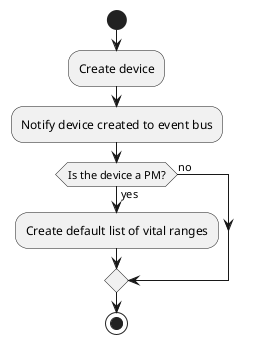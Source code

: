 @startuml Create device
start
    :Create device;
    :Notify device created to event bus;
    if (Is the device a PM?) is (yes) then
        :Create default list of vital ranges;
    else (no)
    endif
stop
@enduml